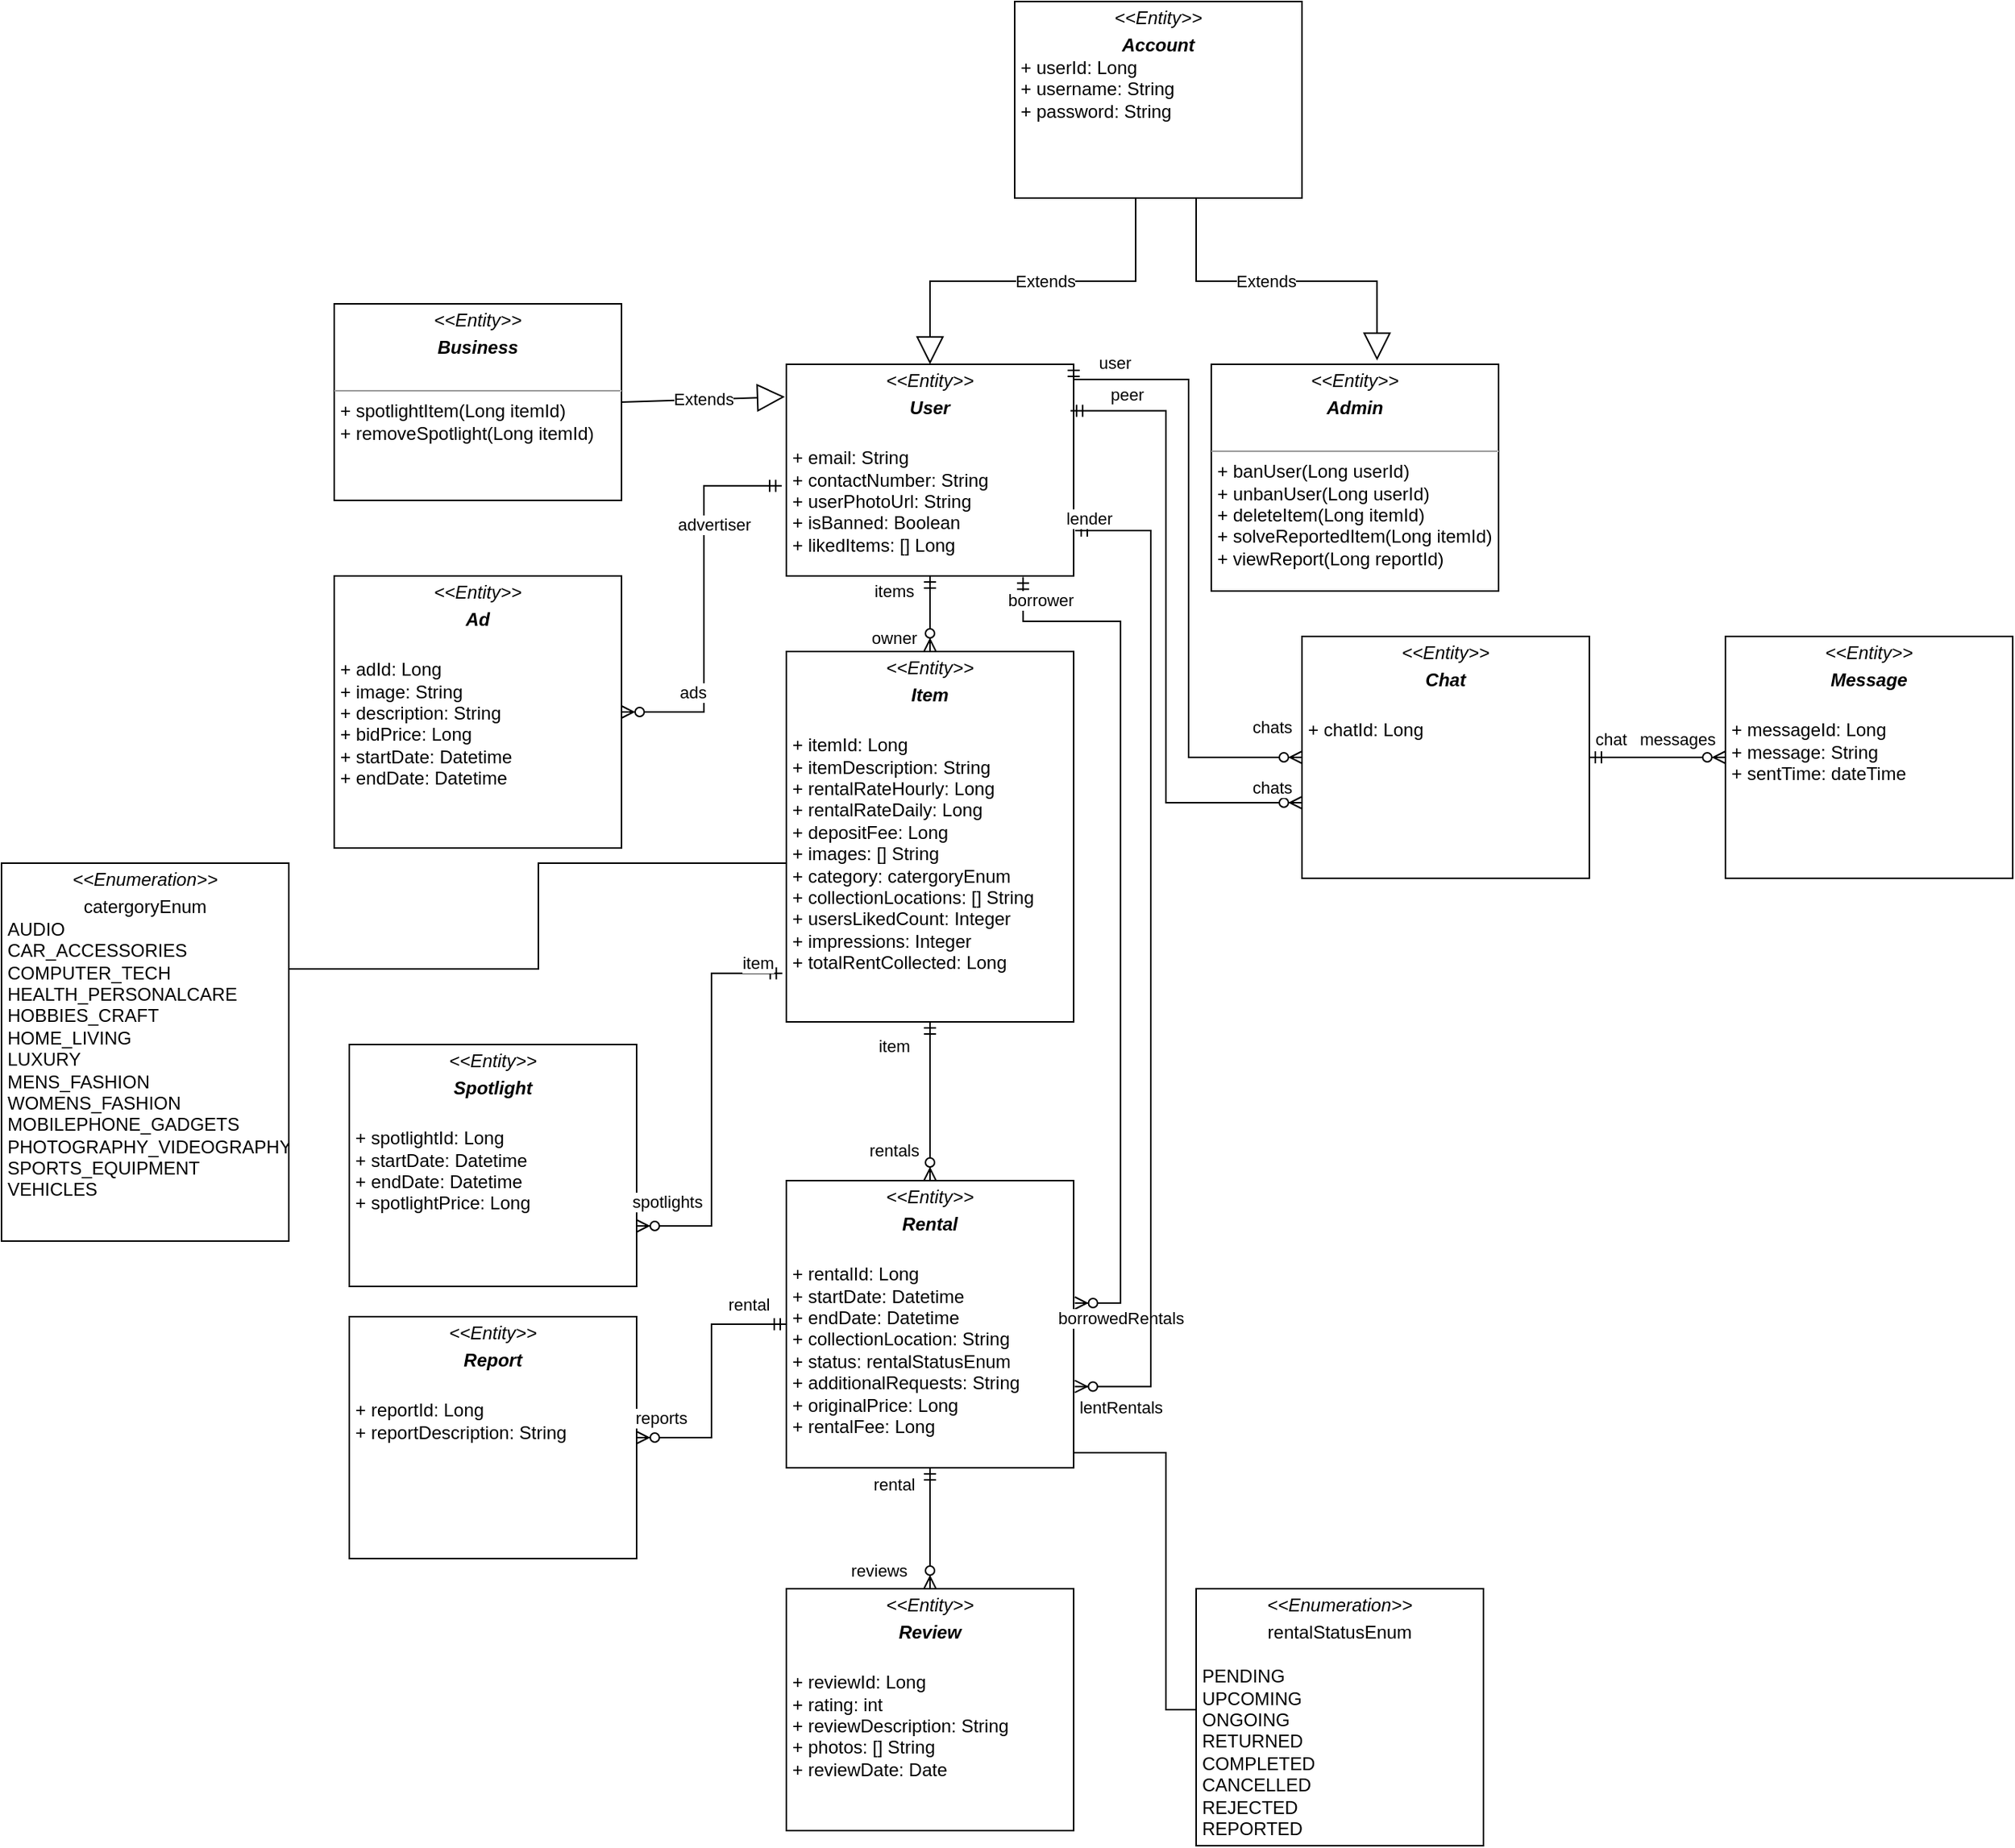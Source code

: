 <mxfile version="21.7.4" type="github">
  <diagram id="C5RBs43oDa-KdzZeNtuy" name="Page-1">
    <mxGraphModel dx="3601" dy="2473" grid="1" gridSize="10" guides="1" tooltips="1" connect="1" arrows="1" fold="1" page="1" pageScale="1" pageWidth="827" pageHeight="1169" math="0" shadow="0">
      <root>
        <mxCell id="WIyWlLk6GJQsqaUBKTNV-0" />
        <mxCell id="WIyWlLk6GJQsqaUBKTNV-1" parent="WIyWlLk6GJQsqaUBKTNV-0" />
        <mxCell id="IoAoWeGx2JLnAM5umBNJ-0" value="&lt;p style=&quot;margin:0px;margin-top:4px;text-align:center;&quot;&gt;&lt;i&gt;&amp;lt;&amp;lt;Entity&amp;gt;&amp;gt;&lt;/i&gt;&lt;/p&gt;&lt;p style=&quot;margin:0px;margin-top:4px;text-align:center;&quot;&gt;&lt;i&gt;&lt;b&gt;User&lt;/b&gt;&lt;/i&gt;&lt;br&gt;&lt;/p&gt;&lt;p style=&quot;margin:0px;margin-top:4px;text-align:center;&quot;&gt;&lt;br&gt;&lt;/p&gt;&lt;p style=&quot;margin:0px;margin-left:4px;&quot;&gt;+ email: String&lt;/p&gt;&lt;p style=&quot;margin:0px;margin-left:4px;&quot;&gt;+ contactNumber: String&lt;/p&gt;&lt;p style=&quot;margin:0px;margin-left:4px;&quot;&gt;+ userPhotoUrl: String&lt;/p&gt;&lt;p style=&quot;margin:0px;margin-left:4px;&quot;&gt;+ isBanned: Boolean&lt;/p&gt;&lt;p style=&quot;margin:0px;margin-left:4px;&quot;&gt;+ likedItems: [] Long&lt;/p&gt;&lt;p style=&quot;margin:0px;margin-left:4px;&quot;&gt;&lt;br&gt;&lt;/p&gt;&lt;p style=&quot;margin:0px;margin-left:4px;&quot;&gt;&lt;br&gt;&lt;/p&gt;" style="verticalAlign=top;align=left;overflow=fill;fontSize=12;fontFamily=Helvetica;html=1;whiteSpace=wrap;" parent="WIyWlLk6GJQsqaUBKTNV-1" vertex="1">
          <mxGeometry x="319" y="40" width="190" height="140" as="geometry" />
        </mxCell>
        <mxCell id="IoAoWeGx2JLnAM5umBNJ-1" value="&lt;p style=&quot;margin:0px;margin-top:4px;text-align:center;&quot;&gt;&lt;i&gt;&amp;lt;&amp;lt;Entity&amp;gt;&amp;gt;&lt;/i&gt;&lt;/p&gt;&lt;p style=&quot;margin:0px;margin-top:4px;text-align:center;&quot;&gt;&lt;i&gt;&lt;b&gt;Business&lt;/b&gt;&lt;/i&gt;&lt;br&gt;&lt;/p&gt;&lt;p style=&quot;margin:0px;margin-left:4px;&quot;&gt;&lt;br&gt;&lt;/p&gt;&lt;hr size=&quot;1&quot;&gt;&lt;p style=&quot;margin:0px;margin-left:4px;&quot;&gt;+ spotlightItem(Long itemId)&amp;nbsp;&lt;/p&gt;&lt;p style=&quot;margin:0px;margin-left:4px;&quot;&gt;+ removeSpotlight(Long itemId)&lt;/p&gt;&lt;p style=&quot;margin:0px;margin-left:4px;&quot;&gt;&lt;br&gt;&lt;/p&gt;" style="verticalAlign=top;align=left;overflow=fill;fontSize=12;fontFamily=Helvetica;html=1;whiteSpace=wrap;" parent="WIyWlLk6GJQsqaUBKTNV-1" vertex="1">
          <mxGeometry x="20" width="190" height="130" as="geometry" />
        </mxCell>
        <mxCell id="IoAoWeGx2JLnAM5umBNJ-2" value="Extends" style="endArrow=block;endSize=16;endFill=0;html=1;rounded=0;exitX=1;exitY=0.5;exitDx=0;exitDy=0;entryX=-0.005;entryY=0.154;entryDx=0;entryDy=0;entryPerimeter=0;" parent="WIyWlLk6GJQsqaUBKTNV-1" source="IoAoWeGx2JLnAM5umBNJ-1" target="IoAoWeGx2JLnAM5umBNJ-0" edge="1">
          <mxGeometry width="160" relative="1" as="geometry">
            <mxPoint x="220" y="104.71" as="sourcePoint" />
            <mxPoint x="380" y="104.71" as="targetPoint" />
          </mxGeometry>
        </mxCell>
        <mxCell id="IoAoWeGx2JLnAM5umBNJ-7" value="&lt;p style=&quot;margin:0px;margin-top:4px;text-align:center;&quot;&gt;&lt;i&gt;&amp;lt;&amp;lt;Entity&amp;gt;&amp;gt;&lt;/i&gt;&lt;/p&gt;&lt;p style=&quot;margin:0px;margin-top:4px;text-align:center;&quot;&gt;&lt;i&gt;&lt;b&gt;Account&lt;/b&gt;&lt;/i&gt;&lt;br&gt;&lt;/p&gt;&lt;p style=&quot;border-color: var(--border-color); margin: 0px 0px 0px 4px;&quot;&gt;+ userId: Long&lt;br style=&quot;border-color: var(--border-color);&quot;&gt;+ username: String&lt;/p&gt;&lt;p style=&quot;border-color: var(--border-color); margin: 0px 0px 0px 4px;&quot;&gt;+ password: String&lt;/p&gt;&lt;p style=&quot;margin:0px;margin-left:4px;&quot;&gt;&lt;br&gt;&lt;/p&gt;" style="verticalAlign=top;align=left;overflow=fill;fontSize=12;fontFamily=Helvetica;html=1;whiteSpace=wrap;" parent="WIyWlLk6GJQsqaUBKTNV-1" vertex="1">
          <mxGeometry x="470" y="-200" width="190" height="130" as="geometry" />
        </mxCell>
        <mxCell id="IoAoWeGx2JLnAM5umBNJ-8" value="Extends" style="endArrow=block;endSize=16;endFill=0;html=1;rounded=0;exitX=0.5;exitY=1;exitDx=0;exitDy=0;entryX=0.5;entryY=0;entryDx=0;entryDy=0;edgeStyle=orthogonalEdgeStyle;" parent="WIyWlLk6GJQsqaUBKTNV-1" source="IoAoWeGx2JLnAM5umBNJ-7" target="IoAoWeGx2JLnAM5umBNJ-0" edge="1">
          <mxGeometry width="160" relative="1" as="geometry">
            <mxPoint x="600" y="60" as="sourcePoint" />
            <mxPoint x="760" y="60" as="targetPoint" />
            <Array as="points">
              <mxPoint x="550" y="-70" />
              <mxPoint x="550" y="-15" />
              <mxPoint x="414" y="-15" />
            </Array>
          </mxGeometry>
        </mxCell>
        <mxCell id="IoAoWeGx2JLnAM5umBNJ-10" value="&lt;p style=&quot;margin:0px;margin-top:4px;text-align:center;&quot;&gt;&lt;i&gt;&amp;lt;&amp;lt;Entity&amp;gt;&amp;gt;&lt;/i&gt;&lt;/p&gt;&lt;p style=&quot;margin:0px;margin-top:4px;text-align:center;&quot;&gt;&lt;i&gt;&lt;b&gt;Admin&lt;/b&gt;&lt;/i&gt;&lt;br&gt;&lt;/p&gt;&lt;p style=&quot;border-color: var(--border-color); margin: 0px 0px 0px 4px;&quot;&gt;&lt;br&gt;&lt;/p&gt;&lt;hr size=&quot;1&quot;&gt;&lt;p style=&quot;margin:0px;margin-left:4px;&quot;&gt;+ banUser(Long userId)&lt;/p&gt;&lt;p style=&quot;margin:0px;margin-left:4px;&quot;&gt;+ unbanUser(Long userId)&lt;/p&gt;&lt;p style=&quot;margin:0px;margin-left:4px;&quot;&gt;+ deleteItem(Long itemId)&lt;/p&gt;&lt;p style=&quot;margin:0px;margin-left:4px;&quot;&gt;+ solveReportedItem(Long itemId)&lt;/p&gt;&lt;p style=&quot;margin:0px;margin-left:4px;&quot;&gt;+ viewReport(Long reportId)&lt;/p&gt;" style="verticalAlign=top;align=left;overflow=fill;fontSize=12;fontFamily=Helvetica;html=1;whiteSpace=wrap;" parent="WIyWlLk6GJQsqaUBKTNV-1" vertex="1">
          <mxGeometry x="600" y="40" width="190" height="150" as="geometry" />
        </mxCell>
        <mxCell id="IoAoWeGx2JLnAM5umBNJ-12" value="Extends" style="endArrow=block;endSize=16;endFill=0;html=1;rounded=0;exitX=0.5;exitY=1;exitDx=0;exitDy=0;edgeStyle=orthogonalEdgeStyle;entryX=0.577;entryY=-0.017;entryDx=0;entryDy=0;entryPerimeter=0;" parent="WIyWlLk6GJQsqaUBKTNV-1" source="IoAoWeGx2JLnAM5umBNJ-7" target="IoAoWeGx2JLnAM5umBNJ-10" edge="1">
          <mxGeometry width="160" relative="1" as="geometry">
            <mxPoint x="614" y="-60" as="sourcePoint" />
            <mxPoint x="910" y="-80" as="targetPoint" />
            <Array as="points">
              <mxPoint x="590" y="-70" />
              <mxPoint x="590" y="-15" />
              <mxPoint x="710" y="-15" />
            </Array>
          </mxGeometry>
        </mxCell>
        <mxCell id="IoAoWeGx2JLnAM5umBNJ-15" value="&lt;p style=&quot;margin:0px;margin-top:4px;text-align:center;&quot;&gt;&lt;i&gt;&amp;lt;&amp;lt;Entity&amp;gt;&amp;gt;&lt;/i&gt;&lt;/p&gt;&lt;p style=&quot;margin:0px;margin-top:4px;text-align:center;&quot;&gt;&lt;i&gt;&lt;b&gt;Item&lt;/b&gt;&lt;/i&gt;&lt;br&gt;&lt;/p&gt;&lt;p style=&quot;margin:0px;margin-top:4px;text-align:center;&quot;&gt;&lt;br&gt;&lt;/p&gt;&lt;p style=&quot;margin:0px;margin-left:4px;&quot;&gt;+ itemId: Long&lt;br&gt;&lt;/p&gt;&lt;p style=&quot;margin:0px;margin-left:4px;&quot;&gt;+ itemDescription: String&lt;/p&gt;&lt;p style=&quot;margin:0px;margin-left:4px;&quot;&gt;+ rentalRateHourly: Long&lt;/p&gt;&lt;p style=&quot;margin:0px;margin-left:4px;&quot;&gt;+ rentalRateDaily: Long&lt;/p&gt;&lt;p style=&quot;border-color: var(--border-color); margin: 0px 0px 0px 4px;&quot;&gt;+ depositFee: Long&lt;/p&gt;&lt;p style=&quot;margin:0px;margin-left:4px;&quot;&gt;+ images: [] String&lt;/p&gt;&lt;p style=&quot;margin:0px;margin-left:4px;&quot;&gt;+ category: catergoryEnum&lt;/p&gt;&lt;p style=&quot;margin:0px;margin-left:4px;&quot;&gt;+ collectionLocations: [] String&lt;/p&gt;&lt;p style=&quot;margin:0px;margin-left:4px;&quot;&gt;+ usersLikedCount: Integer&lt;/p&gt;&lt;p style=&quot;margin:0px;margin-left:4px;&quot;&gt;+ impressions: Integer&lt;br&gt;&lt;/p&gt;&lt;p style=&quot;margin:0px;margin-left:4px;&quot;&gt;+ totalRentCollected: Long&lt;/p&gt;&lt;p style=&quot;margin:0px;margin-left:4px;&quot;&gt;&lt;br&gt;&lt;/p&gt;" style="verticalAlign=top;align=left;overflow=fill;fontSize=12;fontFamily=Helvetica;html=1;whiteSpace=wrap;" parent="WIyWlLk6GJQsqaUBKTNV-1" vertex="1">
          <mxGeometry x="319" y="230" width="190" height="245" as="geometry" />
        </mxCell>
        <mxCell id="IoAoWeGx2JLnAM5umBNJ-16" value="" style="fontSize=12;html=1;endArrow=ERzeroToMany;startArrow=ERmandOne;rounded=0;exitX=0.5;exitY=1;exitDx=0;exitDy=0;" parent="WIyWlLk6GJQsqaUBKTNV-1" source="IoAoWeGx2JLnAM5umBNJ-0" target="IoAoWeGx2JLnAM5umBNJ-15" edge="1">
          <mxGeometry width="100" height="100" relative="1" as="geometry">
            <mxPoint x="580" y="540" as="sourcePoint" />
            <mxPoint x="480" y="460" as="targetPoint" />
          </mxGeometry>
        </mxCell>
        <mxCell id="hqVbojERAOvoJ-H1Dq5f-6" value="owner" style="edgeLabel;html=1;align=center;verticalAlign=middle;resizable=0;points=[];" parent="IoAoWeGx2JLnAM5umBNJ-16" vertex="1" connectable="0">
          <mxGeometry x="-0.59" y="1" relative="1" as="geometry">
            <mxPoint x="-25" y="30" as="offset" />
          </mxGeometry>
        </mxCell>
        <mxCell id="hqVbojERAOvoJ-H1Dq5f-7" value="items" style="edgeLabel;html=1;align=center;verticalAlign=middle;resizable=0;points=[];" parent="IoAoWeGx2JLnAM5umBNJ-16" vertex="1" connectable="0">
          <mxGeometry x="0.032" y="-1" relative="1" as="geometry">
            <mxPoint x="-23" y="-16" as="offset" />
          </mxGeometry>
        </mxCell>
        <mxCell id="IoAoWeGx2JLnAM5umBNJ-17" value="" style="fontSize=12;html=1;endArrow=ERzeroToMany;startArrow=ERmandOne;rounded=0;exitX=0.5;exitY=1;exitDx=0;exitDy=0;" parent="WIyWlLk6GJQsqaUBKTNV-1" source="IoAoWeGx2JLnAM5umBNJ-19" target="IoAoWeGx2JLnAM5umBNJ-18" edge="1">
          <mxGeometry width="100" height="100" relative="1" as="geometry">
            <mxPoint x="230" y="1050" as="sourcePoint" />
            <mxPoint x="230" y="1130" as="targetPoint" />
          </mxGeometry>
        </mxCell>
        <mxCell id="hqVbojERAOvoJ-H1Dq5f-0" value="rental" style="edgeLabel;html=1;align=center;verticalAlign=middle;resizable=0;points=[];" parent="IoAoWeGx2JLnAM5umBNJ-17" vertex="1" connectable="0">
          <mxGeometry x="-0.566" relative="1" as="geometry">
            <mxPoint x="-24" y="-7" as="offset" />
          </mxGeometry>
        </mxCell>
        <mxCell id="hqVbojERAOvoJ-H1Dq5f-1" value="reviews" style="edgeLabel;html=1;align=center;verticalAlign=middle;resizable=0;points=[];" parent="IoAoWeGx2JLnAM5umBNJ-17" vertex="1" connectable="0">
          <mxGeometry x="0.372" relative="1" as="geometry">
            <mxPoint x="-34" y="13" as="offset" />
          </mxGeometry>
        </mxCell>
        <mxCell id="IoAoWeGx2JLnAM5umBNJ-18" value="&lt;p style=&quot;margin:0px;margin-top:4px;text-align:center;&quot;&gt;&lt;i&gt;&amp;lt;&amp;lt;Entity&amp;gt;&amp;gt;&lt;/i&gt;&lt;/p&gt;&lt;p style=&quot;margin:0px;margin-top:4px;text-align:center;&quot;&gt;&lt;b&gt;&lt;i&gt;Review&lt;/i&gt;&lt;/b&gt;&lt;/p&gt;&lt;p style=&quot;margin:0px;margin-top:4px;text-align:center;&quot;&gt;&lt;b&gt;&lt;i&gt;&lt;br&gt;&lt;/i&gt;&lt;/b&gt;&lt;/p&gt;&lt;p style=&quot;margin:0px;margin-left:4px;&quot;&gt;+ reviewId: Long&lt;br&gt;&lt;/p&gt;&lt;p style=&quot;margin:0px;margin-left:4px;&quot;&gt;+ rating: int&lt;/p&gt;&lt;p style=&quot;margin:0px;margin-left:4px;&quot;&gt;+ reviewDescription: String&lt;/p&gt;&lt;p style=&quot;margin:0px;margin-left:4px;&quot;&gt;+ photos: [] String&lt;/p&gt;&lt;p style=&quot;margin:0px;margin-left:4px;&quot;&gt;+ reviewDate: Date&lt;/p&gt;&lt;p style=&quot;margin:0px;margin-left:4px;&quot;&gt;&lt;br&gt;&lt;/p&gt;&lt;p style=&quot;margin:0px;margin-left:4px;&quot;&gt;&lt;br&gt;&lt;/p&gt;" style="verticalAlign=top;align=left;overflow=fill;fontSize=12;fontFamily=Helvetica;html=1;whiteSpace=wrap;" parent="WIyWlLk6GJQsqaUBKTNV-1" vertex="1">
          <mxGeometry x="319" y="850" width="190" height="160" as="geometry" />
        </mxCell>
        <mxCell id="IoAoWeGx2JLnAM5umBNJ-19" value="&lt;p style=&quot;margin:0px;margin-top:4px;text-align:center;&quot;&gt;&lt;i&gt;&amp;lt;&amp;lt;Entity&amp;gt;&amp;gt;&lt;/i&gt;&lt;/p&gt;&lt;p style=&quot;margin:0px;margin-top:4px;text-align:center;&quot;&gt;&lt;b&gt;&lt;i&gt;Rental&lt;/i&gt;&lt;/b&gt;&lt;/p&gt;&lt;p style=&quot;margin:0px;margin-top:4px;text-align:center;&quot;&gt;&lt;b&gt;&lt;i&gt;&lt;br&gt;&lt;/i&gt;&lt;/b&gt;&lt;/p&gt;&lt;p style=&quot;margin:0px;margin-left:4px;&quot;&gt;+ rentalId: Long&lt;/p&gt;&lt;p style=&quot;margin:0px;margin-left:4px;&quot;&gt;&lt;span style=&quot;background-color: initial;&quot;&gt;+ startDate: Datetime&lt;/span&gt;&lt;br&gt;&lt;/p&gt;&lt;p style=&quot;margin:0px;margin-left:4px;&quot;&gt;+ endDate: Datetime&lt;br&gt;&lt;/p&gt;&lt;p style=&quot;margin:0px;margin-left:4px;&quot;&gt;+ collectionLocation: String&lt;/p&gt;&lt;p style=&quot;margin:0px;margin-left:4px;&quot;&gt;+ status: rentalStatusEnum&lt;/p&gt;&lt;p style=&quot;border-color: var(--border-color); margin: 0px 0px 0px 4px;&quot;&gt;+ additionalRequests: String&lt;/p&gt;&lt;p style=&quot;border-color: var(--border-color); margin: 0px 0px 0px 4px;&quot;&gt;+ originalPrice: Long&lt;/p&gt;&lt;p style=&quot;border-color: var(--border-color); margin: 0px 0px 0px 4px;&quot;&gt;&lt;span style=&quot;background-color: initial;&quot;&gt;+ rentalFee: Long&lt;/span&gt;&lt;br&gt;&lt;/p&gt;&lt;p style=&quot;border-color: var(--border-color); margin: 0px 0px 0px 4px;&quot;&gt;&lt;br&gt;&lt;/p&gt;&lt;div&gt;&lt;br&gt;&lt;/div&gt;&lt;hr size=&quot;1&quot;&gt;&lt;p style=&quot;margin:0px;margin-left:4px;&quot;&gt;&lt;br&gt;&lt;/p&gt;" style="verticalAlign=top;align=left;overflow=fill;fontSize=12;fontFamily=Helvetica;html=1;whiteSpace=wrap;" parent="WIyWlLk6GJQsqaUBKTNV-1" vertex="1">
          <mxGeometry x="319" y="580" width="190" height="190" as="geometry" />
        </mxCell>
        <mxCell id="IoAoWeGx2JLnAM5umBNJ-21" value="&lt;p style=&quot;margin:0px;margin-top:4px;text-align:center;&quot;&gt;&lt;i&gt;&amp;lt;&amp;lt;Enumeration&amp;gt;&amp;gt;&lt;/i&gt;&lt;/p&gt;&lt;p style=&quot;margin:0px;margin-top:4px;text-align:center;&quot;&gt;catergoryEnum&lt;br&gt;&lt;/p&gt;&lt;p style=&quot;margin:0px;margin-left:4px;&quot;&gt;AUDIO&lt;/p&gt;&lt;p style=&quot;margin:0px;margin-left:4px;&quot;&gt;CAR_ACCESSORIES&lt;/p&gt;&lt;p style=&quot;margin:0px;margin-left:4px;&quot;&gt;COMPUTER_TECH&lt;/p&gt;&lt;p style=&quot;margin:0px;margin-left:4px;&quot;&gt;HEALTH_PERSONALCARE&lt;/p&gt;&lt;p style=&quot;margin:0px;margin-left:4px;&quot;&gt;HOBBIES_CRAFT&lt;/p&gt;&lt;p style=&quot;margin:0px;margin-left:4px;&quot;&gt;HOME_LIVING&lt;/p&gt;&lt;p style=&quot;margin:0px;margin-left:4px;&quot;&gt;LUXURY&lt;/p&gt;&lt;p style=&quot;margin:0px;margin-left:4px;&quot;&gt;MENS_FASHION&lt;/p&gt;&lt;p style=&quot;margin:0px;margin-left:4px;&quot;&gt;WOMENS_FASHION&lt;/p&gt;&lt;p style=&quot;margin:0px;margin-left:4px;&quot;&gt;MOBILEPHONE_GADGETS&lt;/p&gt;&lt;p style=&quot;margin:0px;margin-left:4px;&quot;&gt;PHOTOGRAPHY_VIDEOGRAPHY&lt;/p&gt;&lt;p style=&quot;margin:0px;margin-left:4px;&quot;&gt;SPORTS_EQUIPMENT&lt;/p&gt;&lt;p style=&quot;margin:0px;margin-left:4px;&quot;&gt;VEHICLES&lt;/p&gt;&lt;p style=&quot;margin:0px;margin-left:4px;&quot;&gt;&lt;br&gt;&lt;/p&gt;&lt;p style=&quot;margin:0px;margin-left:4px;&quot;&gt;&lt;br&gt;&lt;/p&gt;" style="verticalAlign=top;align=left;overflow=fill;fontSize=12;fontFamily=Helvetica;html=1;whiteSpace=wrap;" parent="WIyWlLk6GJQsqaUBKTNV-1" vertex="1">
          <mxGeometry x="-200" y="370" width="190" height="250" as="geometry" />
        </mxCell>
        <mxCell id="IoAoWeGx2JLnAM5umBNJ-22" value="&lt;p style=&quot;margin:0px;margin-top:4px;text-align:center;&quot;&gt;&lt;i&gt;&amp;lt;&amp;lt;Enumeration&amp;gt;&amp;gt;&lt;/i&gt;&lt;/p&gt;&lt;p style=&quot;margin:0px;margin-top:4px;text-align:center;&quot;&gt;rentalStatusEnum&lt;/p&gt;&lt;p style=&quot;margin:0px;margin-left:4px;&quot;&gt;&lt;br&gt;&lt;/p&gt;&lt;p style=&quot;margin:0px;margin-left:4px;&quot;&gt;PENDING&lt;/p&gt;&lt;p style=&quot;margin:0px;margin-left:4px;&quot;&gt;UPCOMING&lt;/p&gt;&lt;p style=&quot;margin:0px;margin-left:4px;&quot;&gt;ONGOING&lt;/p&gt;&lt;p style=&quot;margin:0px;margin-left:4px;&quot;&gt;RETURNED&lt;/p&gt;&lt;p style=&quot;margin:0px;margin-left:4px;&quot;&gt;COMPLETED&lt;/p&gt;&lt;p style=&quot;margin:0px;margin-left:4px;&quot;&gt;CANCELLED&lt;br&gt;&lt;/p&gt;&lt;p style=&quot;margin:0px;margin-left:4px;&quot;&gt;REJECTED&lt;/p&gt;&lt;p style=&quot;margin:0px;margin-left:4px;&quot;&gt;REPORTED&lt;/p&gt;" style="verticalAlign=top;align=left;overflow=fill;fontSize=12;fontFamily=Helvetica;html=1;whiteSpace=wrap;" parent="WIyWlLk6GJQsqaUBKTNV-1" vertex="1">
          <mxGeometry x="590" y="850" width="190" height="170" as="geometry" />
        </mxCell>
        <mxCell id="IoAoWeGx2JLnAM5umBNJ-24" value="" style="fontSize=12;html=1;endArrow=ERzeroToMany;startArrow=ERmandOne;rounded=0;exitX=0.5;exitY=1;exitDx=0;exitDy=0;entryX=0.5;entryY=0;entryDx=0;entryDy=0;" parent="WIyWlLk6GJQsqaUBKTNV-1" source="IoAoWeGx2JLnAM5umBNJ-15" target="IoAoWeGx2JLnAM5umBNJ-19" edge="1">
          <mxGeometry width="100" height="100" relative="1" as="geometry">
            <mxPoint x="329" y="570" as="sourcePoint" />
            <mxPoint x="240" y="570" as="targetPoint" />
          </mxGeometry>
        </mxCell>
        <mxCell id="hqVbojERAOvoJ-H1Dq5f-4" value="item" style="edgeLabel;html=1;align=center;verticalAlign=middle;resizable=0;points=[];" parent="IoAoWeGx2JLnAM5umBNJ-24" vertex="1" connectable="0">
          <mxGeometry x="-0.57" y="-1" relative="1" as="geometry">
            <mxPoint x="-23" y="-7" as="offset" />
          </mxGeometry>
        </mxCell>
        <mxCell id="hqVbojERAOvoJ-H1Dq5f-5" value="rentals" style="edgeLabel;html=1;align=center;verticalAlign=middle;resizable=0;points=[];" parent="IoAoWeGx2JLnAM5umBNJ-24" vertex="1" connectable="0">
          <mxGeometry x="0.157" relative="1" as="geometry">
            <mxPoint x="-24" y="24" as="offset" />
          </mxGeometry>
        </mxCell>
        <mxCell id="IoAoWeGx2JLnAM5umBNJ-25" value="&lt;p style=&quot;margin:0px;margin-top:4px;text-align:center;&quot;&gt;&lt;i&gt;&amp;lt;&amp;lt;Entity&amp;gt;&amp;gt;&lt;/i&gt;&lt;/p&gt;&lt;p style=&quot;margin:0px;margin-top:4px;text-align:center;&quot;&gt;&lt;i&gt;&lt;b&gt;Report&lt;/b&gt;&lt;/i&gt;&lt;br&gt;&lt;/p&gt;&lt;p style=&quot;margin:0px;margin-top:4px;text-align:center;&quot;&gt;&lt;br&gt;&lt;/p&gt;&lt;p style=&quot;margin:0px;margin-left:4px;&quot;&gt;+ reportId: Long&lt;br&gt;&lt;/p&gt;&lt;p style=&quot;margin:0px;margin-left:4px;&quot;&gt;+ reportDescription: String&lt;/p&gt;&lt;p style=&quot;margin:0px;margin-left:4px;&quot;&gt;&lt;br&gt;&lt;/p&gt;&lt;p style=&quot;margin:0px;margin-left:4px;&quot;&gt;&lt;br&gt;&lt;/p&gt;" style="verticalAlign=top;align=left;overflow=fill;fontSize=12;fontFamily=Helvetica;html=1;whiteSpace=wrap;" parent="WIyWlLk6GJQsqaUBKTNV-1" vertex="1">
          <mxGeometry x="30" y="670" width="190" height="160" as="geometry" />
        </mxCell>
        <mxCell id="IoAoWeGx2JLnAM5umBNJ-26" value="" style="fontSize=12;html=1;endArrow=ERzeroToMany;startArrow=ERmandOne;rounded=0;exitX=0;exitY=0.5;exitDx=0;exitDy=0;entryX=1;entryY=0.5;entryDx=0;entryDy=0;edgeStyle=orthogonalEdgeStyle;" parent="WIyWlLk6GJQsqaUBKTNV-1" source="IoAoWeGx2JLnAM5umBNJ-19" target="IoAoWeGx2JLnAM5umBNJ-25" edge="1">
          <mxGeometry width="100" height="100" relative="1" as="geometry">
            <mxPoint x="519" y="810" as="sourcePoint" />
            <mxPoint x="570" y="810" as="targetPoint" />
          </mxGeometry>
        </mxCell>
        <mxCell id="hqVbojERAOvoJ-H1Dq5f-2" value="rental" style="edgeLabel;html=1;align=center;verticalAlign=middle;resizable=0;points=[];" parent="IoAoWeGx2JLnAM5umBNJ-26" vertex="1" connectable="0">
          <mxGeometry x="-0.632" y="1" relative="1" as="geometry">
            <mxPoint x="7" y="-14" as="offset" />
          </mxGeometry>
        </mxCell>
        <mxCell id="hqVbojERAOvoJ-H1Dq5f-3" value="reports" style="edgeLabel;html=1;align=center;verticalAlign=middle;resizable=0;points=[];" parent="IoAoWeGx2JLnAM5umBNJ-26" vertex="1" connectable="0">
          <mxGeometry x="0.513" y="-1" relative="1" as="geometry">
            <mxPoint x="-27" y="-12" as="offset" />
          </mxGeometry>
        </mxCell>
        <mxCell id="IoAoWeGx2JLnAM5umBNJ-27" value="" style="endArrow=none;html=1;rounded=0;entryX=0;entryY=0.5;entryDx=0;entryDy=0;exitX=1;exitY=0.5;exitDx=0;exitDy=0;edgeStyle=orthogonalEdgeStyle;" parent="WIyWlLk6GJQsqaUBKTNV-1" source="IoAoWeGx2JLnAM5umBNJ-21" target="IoAoWeGx2JLnAM5umBNJ-15" edge="1">
          <mxGeometry relative="1" as="geometry">
            <mxPoint x="360" y="420" as="sourcePoint" />
            <mxPoint x="520" y="420" as="targetPoint" />
            <Array as="points">
              <mxPoint x="-10" y="440" />
              <mxPoint x="155" y="440" />
              <mxPoint x="155" y="370" />
              <mxPoint x="319" y="370" />
            </Array>
          </mxGeometry>
        </mxCell>
        <mxCell id="IoAoWeGx2JLnAM5umBNJ-29" value="" style="edgeStyle=orthogonalEdgeStyle;fontSize=12;html=1;endArrow=ERzeroToMany;startArrow=ERmandOne;rounded=0;exitX=0.824;exitY=1.005;exitDx=0;exitDy=0;exitPerimeter=0;entryX=1.004;entryY=0.428;entryDx=0;entryDy=0;entryPerimeter=0;" parent="WIyWlLk6GJQsqaUBKTNV-1" source="IoAoWeGx2JLnAM5umBNJ-0" target="IoAoWeGx2JLnAM5umBNJ-19" edge="1">
          <mxGeometry width="100" height="100" relative="1" as="geometry">
            <mxPoint x="390" y="610" as="sourcePoint" />
            <mxPoint x="690" y="580" as="targetPoint" />
            <Array as="points">
              <mxPoint x="476" y="210" />
              <mxPoint x="540" y="210" />
              <mxPoint x="540" y="661" />
              <mxPoint x="510" y="661" />
            </Array>
          </mxGeometry>
        </mxCell>
        <mxCell id="IoAoWeGx2JLnAM5umBNJ-30" value="borrower" style="edgeLabel;html=1;align=center;verticalAlign=middle;resizable=0;points=[];" parent="IoAoWeGx2JLnAM5umBNJ-29" vertex="1" connectable="0">
          <mxGeometry x="-0.892" y="3" relative="1" as="geometry">
            <mxPoint x="9" y="-11" as="offset" />
          </mxGeometry>
        </mxCell>
        <mxCell id="IoAoWeGx2JLnAM5umBNJ-31" value="borrowedRentals" style="edgeLabel;html=1;align=center;verticalAlign=middle;resizable=0;points=[];" parent="IoAoWeGx2JLnAM5umBNJ-29" vertex="1" connectable="0">
          <mxGeometry x="0.878" y="-1" relative="1" as="geometry">
            <mxPoint x="1" y="14" as="offset" />
          </mxGeometry>
        </mxCell>
        <mxCell id="IoAoWeGx2JLnAM5umBNJ-35" value="" style="edgeStyle=orthogonalEdgeStyle;fontSize=12;html=1;endArrow=ERzeroToMany;startArrow=ERmandOne;rounded=0;entryX=1.004;entryY=0.717;entryDx=0;entryDy=0;entryPerimeter=0;" parent="WIyWlLk6GJQsqaUBKTNV-1" target="IoAoWeGx2JLnAM5umBNJ-19" edge="1">
          <mxGeometry width="100" height="100" relative="1" as="geometry">
            <mxPoint x="510" y="150" as="sourcePoint" />
            <mxPoint x="790" y="620" as="targetPoint" />
            <Array as="points">
              <mxPoint x="560" y="150" />
              <mxPoint x="560" y="716" />
            </Array>
          </mxGeometry>
        </mxCell>
        <mxCell id="IoAoWeGx2JLnAM5umBNJ-36" value="lender" style="edgeLabel;html=1;align=center;verticalAlign=middle;resizable=0;points=[];" parent="IoAoWeGx2JLnAM5umBNJ-35" vertex="1" connectable="0">
          <mxGeometry x="-0.905" relative="1" as="geometry">
            <mxPoint x="-23" y="-8" as="offset" />
          </mxGeometry>
        </mxCell>
        <mxCell id="IoAoWeGx2JLnAM5umBNJ-38" value="lentRentals" style="edgeLabel;html=1;align=center;verticalAlign=middle;resizable=0;points=[];" parent="IoAoWeGx2JLnAM5umBNJ-35" vertex="1" connectable="0">
          <mxGeometry x="0.853" y="2" relative="1" as="geometry">
            <mxPoint x="-19" y="12" as="offset" />
          </mxGeometry>
        </mxCell>
        <mxCell id="IoAoWeGx2JLnAM5umBNJ-39" value="&lt;p style=&quot;margin:0px;margin-top:4px;text-align:center;&quot;&gt;&lt;i&gt;&amp;lt;&amp;lt;Entity&amp;gt;&amp;gt;&lt;/i&gt;&lt;/p&gt;&lt;p style=&quot;margin:0px;margin-top:4px;text-align:center;&quot;&gt;&lt;b&gt;&lt;i&gt;Chat&lt;/i&gt;&lt;/b&gt;&lt;/p&gt;&lt;p style=&quot;margin:0px;margin-top:4px;text-align:center;&quot;&gt;&lt;b&gt;&lt;i&gt;&lt;br&gt;&lt;/i&gt;&lt;/b&gt;&lt;/p&gt;&lt;p style=&quot;margin:0px;margin-left:4px;&quot;&gt;+ chatId: Long&lt;/p&gt;&lt;p style=&quot;margin:0px;margin-left:4px;&quot;&gt;&lt;br&gt;&lt;/p&gt;&lt;p style=&quot;margin:0px;margin-left:4px;&quot;&gt;&lt;br&gt;&lt;/p&gt;" style="verticalAlign=top;align=left;overflow=fill;fontSize=12;fontFamily=Helvetica;html=1;whiteSpace=wrap;" parent="WIyWlLk6GJQsqaUBKTNV-1" vertex="1">
          <mxGeometry x="660" y="220" width="190" height="160" as="geometry" />
        </mxCell>
        <mxCell id="IoAoWeGx2JLnAM5umBNJ-40" value="&lt;p style=&quot;margin:0px;margin-top:4px;text-align:center;&quot;&gt;&lt;i&gt;&amp;lt;&amp;lt;Entity&amp;gt;&amp;gt;&lt;/i&gt;&lt;/p&gt;&lt;p style=&quot;margin:0px;margin-top:4px;text-align:center;&quot;&gt;&lt;b&gt;&lt;i&gt;Message&lt;/i&gt;&lt;/b&gt;&lt;/p&gt;&lt;p style=&quot;margin:0px;margin-top:4px;text-align:center;&quot;&gt;&lt;b&gt;&lt;i&gt;&lt;br&gt;&lt;/i&gt;&lt;/b&gt;&lt;/p&gt;&lt;p style=&quot;margin:0px;margin-left:4px;&quot;&gt;+ messageId: Long&lt;/p&gt;&lt;p style=&quot;margin:0px;margin-left:4px;&quot;&gt;+ message: String&lt;/p&gt;&lt;p style=&quot;margin:0px;margin-left:4px;&quot;&gt;+ sentTime: dateTime&lt;/p&gt;&lt;p style=&quot;margin:0px;margin-left:4px;&quot;&gt;&lt;br&gt;&lt;/p&gt;&lt;p style=&quot;margin:0px;margin-left:4px;&quot;&gt;&lt;br&gt;&lt;/p&gt;" style="verticalAlign=top;align=left;overflow=fill;fontSize=12;fontFamily=Helvetica;html=1;whiteSpace=wrap;" parent="WIyWlLk6GJQsqaUBKTNV-1" vertex="1">
          <mxGeometry x="940" y="220" width="190" height="160" as="geometry" />
        </mxCell>
        <mxCell id="IoAoWeGx2JLnAM5umBNJ-41" value="" style="fontSize=12;html=1;endArrow=ERzeroToMany;startArrow=ERmandOne;rounded=0;exitX=1;exitY=0.5;exitDx=0;exitDy=0;entryX=0;entryY=0.5;entryDx=0;entryDy=0;" parent="WIyWlLk6GJQsqaUBKTNV-1" source="IoAoWeGx2JLnAM5umBNJ-39" target="IoAoWeGx2JLnAM5umBNJ-40" edge="1">
          <mxGeometry width="100" height="100" relative="1" as="geometry">
            <mxPoint x="870" y="550" as="sourcePoint" />
            <mxPoint x="970" y="450" as="targetPoint" />
          </mxGeometry>
        </mxCell>
        <mxCell id="IoAoWeGx2JLnAM5umBNJ-43" value="chat" style="edgeLabel;html=1;align=center;verticalAlign=middle;resizable=0;points=[];" parent="IoAoWeGx2JLnAM5umBNJ-41" vertex="1" connectable="0">
          <mxGeometry x="-0.691" y="1" relative="1" as="geometry">
            <mxPoint y="-11" as="offset" />
          </mxGeometry>
        </mxCell>
        <mxCell id="IoAoWeGx2JLnAM5umBNJ-44" value="messages" style="edgeLabel;html=1;align=center;verticalAlign=middle;resizable=0;points=[];" parent="IoAoWeGx2JLnAM5umBNJ-41" vertex="1" connectable="0">
          <mxGeometry x="-0.691" y="1" relative="1" as="geometry">
            <mxPoint x="44" y="-11" as="offset" />
          </mxGeometry>
        </mxCell>
        <mxCell id="IoAoWeGx2JLnAM5umBNJ-42" value="" style="fontSize=12;html=1;endArrow=ERzeroToMany;startArrow=ERmandOne;rounded=0;entryX=0;entryY=0.5;entryDx=0;entryDy=0;exitX=1;exitY=0;exitDx=0;exitDy=0;edgeStyle=orthogonalEdgeStyle;" parent="WIyWlLk6GJQsqaUBKTNV-1" target="IoAoWeGx2JLnAM5umBNJ-39" edge="1" source="IoAoWeGx2JLnAM5umBNJ-0">
          <mxGeometry width="100" height="100" relative="1" as="geometry">
            <mxPoint x="510" y="300" as="sourcePoint" />
            <mxPoint x="990" y="310" as="targetPoint" />
            <Array as="points">
              <mxPoint x="509" y="50" />
              <mxPoint x="585" y="50" />
              <mxPoint x="585" y="300" />
            </Array>
          </mxGeometry>
        </mxCell>
        <mxCell id="IoAoWeGx2JLnAM5umBNJ-45" value="chats" style="edgeLabel;html=1;align=center;verticalAlign=middle;resizable=0;points=[];" parent="IoAoWeGx2JLnAM5umBNJ-42" vertex="1" connectable="0">
          <mxGeometry x="0.732" y="-1" relative="1" as="geometry">
            <mxPoint x="35" y="-21" as="offset" />
          </mxGeometry>
        </mxCell>
        <mxCell id="IoAoWeGx2JLnAM5umBNJ-46" value="user" style="edgeLabel;html=1;align=center;verticalAlign=middle;resizable=0;points=[];" parent="IoAoWeGx2JLnAM5umBNJ-42" vertex="1" connectable="0">
          <mxGeometry x="-0.823" relative="1" as="geometry">
            <mxPoint y="-11" as="offset" />
          </mxGeometry>
        </mxCell>
        <mxCell id="IoAoWeGx2JLnAM5umBNJ-47" value="" style="fontSize=12;html=1;endArrow=ERzeroToMany;startArrow=ERmandOne;rounded=0;entryX=0;entryY=0.5;entryDx=0;entryDy=0;exitX=0.989;exitY=0.22;exitDx=0;exitDy=0;exitPerimeter=0;edgeStyle=orthogonalEdgeStyle;" parent="WIyWlLk6GJQsqaUBKTNV-1" edge="1" source="IoAoWeGx2JLnAM5umBNJ-0">
          <mxGeometry width="100" height="100" relative="1" as="geometry">
            <mxPoint x="510" y="330" as="sourcePoint" />
            <mxPoint x="660" y="330" as="targetPoint" />
            <Array as="points">
              <mxPoint x="570" y="71" />
              <mxPoint x="570" y="330" />
            </Array>
          </mxGeometry>
        </mxCell>
        <mxCell id="IoAoWeGx2JLnAM5umBNJ-48" value="chats" style="edgeLabel;html=1;align=center;verticalAlign=middle;resizable=0;points=[];" parent="IoAoWeGx2JLnAM5umBNJ-47" vertex="1" connectable="0">
          <mxGeometry x="0.732" y="-1" relative="1" as="geometry">
            <mxPoint x="35" y="-11" as="offset" />
          </mxGeometry>
        </mxCell>
        <mxCell id="IoAoWeGx2JLnAM5umBNJ-49" value="peer" style="edgeLabel;html=1;align=center;verticalAlign=middle;resizable=0;points=[];" parent="IoAoWeGx2JLnAM5umBNJ-47" vertex="1" connectable="0">
          <mxGeometry x="-0.823" relative="1" as="geometry">
            <mxPoint y="-11" as="offset" />
          </mxGeometry>
        </mxCell>
        <mxCell id="zpOjCb2Ofu6trCODVad_-2" value="" style="endArrow=none;html=1;rounded=0;exitX=0;exitY=0.5;exitDx=0;exitDy=0;edgeStyle=orthogonalEdgeStyle;" parent="WIyWlLk6GJQsqaUBKTNV-1" source="IoAoWeGx2JLnAM5umBNJ-22" target="IoAoWeGx2JLnAM5umBNJ-19" edge="1">
          <mxGeometry relative="1" as="geometry">
            <mxPoint x="290" y="385" as="sourcePoint" />
            <mxPoint x="329" y="595" as="targetPoint" />
            <Array as="points">
              <mxPoint x="590" y="930" />
              <mxPoint x="570" y="930" />
              <mxPoint x="570" y="760" />
            </Array>
          </mxGeometry>
        </mxCell>
        <mxCell id="zpOjCb2Ofu6trCODVad_-3" value="&lt;p style=&quot;margin:0px;margin-top:4px;text-align:center;&quot;&gt;&lt;i&gt;&amp;lt;&amp;lt;Entity&amp;gt;&amp;gt;&lt;/i&gt;&lt;/p&gt;&lt;p style=&quot;margin:0px;margin-top:4px;text-align:center;&quot;&gt;&lt;b&gt;&lt;i&gt;Spotlight&lt;/i&gt;&lt;/b&gt;&lt;/p&gt;&lt;p style=&quot;margin:0px;margin-top:4px;text-align:center;&quot;&gt;&lt;b&gt;&lt;i&gt;&lt;br&gt;&lt;/i&gt;&lt;/b&gt;&lt;/p&gt;&lt;p style=&quot;margin:0px;margin-left:4px;&quot;&gt;+ spotlightId: Long&lt;br&gt;&lt;/p&gt;&lt;p style=&quot;margin:0px;margin-left:4px;&quot;&gt;+ startDate: Datetime&lt;/p&gt;&lt;p style=&quot;margin:0px;margin-left:4px;&quot;&gt;+ endDate: Datetime&lt;/p&gt;&lt;p style=&quot;margin:0px;margin-left:4px;&quot;&gt;+ spotlightPrice: Long&lt;/p&gt;&lt;p style=&quot;margin:0px;margin-left:4px;&quot;&gt;&amp;nbsp;&lt;/p&gt;&lt;p style=&quot;margin:0px;margin-left:4px;&quot;&gt;&lt;br&gt;&lt;/p&gt;" style="verticalAlign=top;align=left;overflow=fill;fontSize=12;fontFamily=Helvetica;html=1;whiteSpace=wrap;" parent="WIyWlLk6GJQsqaUBKTNV-1" vertex="1">
          <mxGeometry x="30" y="490" width="190" height="160" as="geometry" />
        </mxCell>
        <mxCell id="zpOjCb2Ofu6trCODVad_-4" value="" style="fontSize=12;html=1;endArrow=ERzeroToMany;startArrow=ERmandOne;rounded=0;exitX=-0.014;exitY=0.869;exitDx=0;exitDy=0;entryX=1;entryY=0.75;entryDx=0;entryDy=0;edgeStyle=orthogonalEdgeStyle;exitPerimeter=0;" parent="WIyWlLk6GJQsqaUBKTNV-1" edge="1" target="zpOjCb2Ofu6trCODVad_-3" source="IoAoWeGx2JLnAM5umBNJ-15">
          <mxGeometry width="100" height="100" relative="1" as="geometry">
            <mxPoint x="319" y="600" as="sourcePoint" />
            <mxPoint x="230" y="600" as="targetPoint" />
          </mxGeometry>
        </mxCell>
        <mxCell id="zpOjCb2Ofu6trCODVad_-5" value="spotlights" style="edgeLabel;html=1;align=center;verticalAlign=middle;resizable=0;points=[];" parent="zpOjCb2Ofu6trCODVad_-4" vertex="1" connectable="0">
          <mxGeometry x="0.58" relative="1" as="geometry">
            <mxPoint x="-30" y="-10" as="offset" />
          </mxGeometry>
        </mxCell>
        <mxCell id="zpOjCb2Ofu6trCODVad_-6" value="item" style="edgeLabel;html=1;align=center;verticalAlign=middle;resizable=0;points=[];" parent="zpOjCb2Ofu6trCODVad_-4" vertex="1" connectable="0">
          <mxGeometry x="-0.55" y="-1" relative="1" as="geometry">
            <mxPoint x="31" y="-20" as="offset" />
          </mxGeometry>
        </mxCell>
        <mxCell id="zpOjCb2Ofu6trCODVad_-7" value="&lt;p style=&quot;margin:0px;margin-top:4px;text-align:center;&quot;&gt;&lt;i&gt;&amp;lt;&amp;lt;Entity&amp;gt;&amp;gt;&lt;/i&gt;&lt;/p&gt;&lt;p style=&quot;margin:0px;margin-top:4px;text-align:center;&quot;&gt;&lt;b&gt;&lt;i&gt;Ad&lt;/i&gt;&lt;/b&gt;&lt;/p&gt;&lt;p style=&quot;margin:0px;margin-top:4px;text-align:center;&quot;&gt;&lt;b&gt;&lt;i&gt;&lt;br&gt;&lt;/i&gt;&lt;/b&gt;&lt;/p&gt;&lt;p style=&quot;margin:0px;margin-left:4px;&quot;&gt;&lt;span style=&quot;background-color: initial;&quot;&gt;+ adId: Long&lt;/span&gt;&lt;/p&gt;&lt;p style=&quot;margin:0px;margin-left:4px;&quot;&gt;&lt;span style=&quot;background-color: initial;&quot;&gt;+ image: String&lt;/span&gt;&lt;/p&gt;&lt;p style=&quot;margin:0px;margin-left:4px;&quot;&gt;&lt;span style=&quot;background-color: initial;&quot;&gt;+ description: String&lt;/span&gt;&lt;/p&gt;&lt;p style=&quot;margin:0px;margin-left:4px;&quot;&gt;&lt;span style=&quot;background-color: initial;&quot;&gt;+ bidPrice: Long&lt;/span&gt;&lt;/p&gt;&lt;p style=&quot;margin:0px;margin-left:4px;&quot;&gt;&lt;span style=&quot;background-color: initial;&quot;&gt;+ startDate: Datetime&lt;/span&gt;&lt;/p&gt;&lt;p style=&quot;margin:0px;margin-left:4px;&quot;&gt;&lt;span style=&quot;background-color: initial;&quot;&gt;+ endDate: Datetime&lt;/span&gt;&lt;/p&gt;&lt;p style=&quot;margin:0px;margin-left:4px;&quot;&gt;&amp;nbsp;&lt;/p&gt;&lt;p style=&quot;margin:0px;margin-left:4px;&quot;&gt;&lt;br&gt;&lt;/p&gt;" style="verticalAlign=top;align=left;overflow=fill;fontSize=12;fontFamily=Helvetica;html=1;whiteSpace=wrap;" parent="WIyWlLk6GJQsqaUBKTNV-1" vertex="1">
          <mxGeometry x="20" y="180" width="190" height="180" as="geometry" />
        </mxCell>
        <mxCell id="S2Orpv4gWQu4dDoIGUKu-1" value="" style="edgeStyle=orthogonalEdgeStyle;fontSize=12;html=1;endArrow=ERzeroToMany;startArrow=ERmandOne;rounded=0;entryX=1;entryY=0.5;entryDx=0;entryDy=0;exitX=-0.016;exitY=0.574;exitDx=0;exitDy=0;exitPerimeter=0;" edge="1" parent="WIyWlLk6GJQsqaUBKTNV-1" source="IoAoWeGx2JLnAM5umBNJ-0" target="zpOjCb2Ofu6trCODVad_-7">
          <mxGeometry width="100" height="100" relative="1" as="geometry">
            <mxPoint x="210" y="350" as="sourcePoint" />
            <mxPoint x="310" y="250" as="targetPoint" />
          </mxGeometry>
        </mxCell>
        <mxCell id="S2Orpv4gWQu4dDoIGUKu-4" value="ads" style="edgeLabel;html=1;align=center;verticalAlign=middle;resizable=0;points=[];" vertex="1" connectable="0" parent="S2Orpv4gWQu4dDoIGUKu-1">
          <mxGeometry x="0.524" y="-3" relative="1" as="geometry">
            <mxPoint x="-5" y="-7" as="offset" />
          </mxGeometry>
        </mxCell>
        <mxCell id="S2Orpv4gWQu4dDoIGUKu-5" value="advertiser" style="edgeLabel;html=1;align=center;verticalAlign=middle;resizable=0;points=[];" vertex="1" connectable="0" parent="S2Orpv4gWQu4dDoIGUKu-1">
          <mxGeometry x="-0.334" y="-3" relative="1" as="geometry">
            <mxPoint x="9" y="-8" as="offset" />
          </mxGeometry>
        </mxCell>
      </root>
    </mxGraphModel>
  </diagram>
</mxfile>

